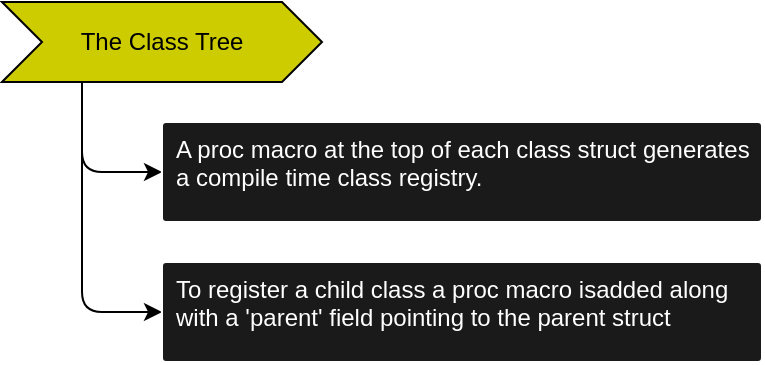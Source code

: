 <mxfile>
    <diagram id="ibS01Ov1BNn2dlUjqjm7" name="Page-1">
        <mxGraphModel dx="585" dy="331" grid="1" gridSize="10" guides="1" tooltips="1" connect="1" arrows="1" fold="1" page="1" pageScale="1" pageWidth="850" pageHeight="1100" math="0" shadow="0">
            <root>
                <mxCell id="0"/>
                <mxCell id="1" parent="0"/>
                <mxCell id="6" style="edgeStyle=none;html=1;entryX=0;entryY=0.5;entryDx=0;entryDy=0;fontColor=#000000;exitX=0.25;exitY=1;exitDx=0;exitDy=0;" edge="1" parent="1" source="2" target="5">
                    <mxGeometry relative="1" as="geometry">
                        <Array as="points">
                            <mxPoint x="80" y="365"/>
                        </Array>
                    </mxGeometry>
                </mxCell>
                <mxCell id="15" style="edgeStyle=none;html=1;entryX=0;entryY=0.5;entryDx=0;entryDy=0;fontSize=20;fontColor=#FFFFFF;exitX=0.25;exitY=1;exitDx=0;exitDy=0;" edge="1" parent="1" source="2" target="12">
                    <mxGeometry relative="1" as="geometry">
                        <Array as="points">
                            <mxPoint x="80" y="435"/>
                        </Array>
                    </mxGeometry>
                </mxCell>
                <mxCell id="2" value="The Class Tree" style="shape=step;perimeter=stepPerimeter;whiteSpace=wrap;html=1;fixedSize=1;fillColor=#CCCC00;fontColor=#000000;strokeColor=#000000;" vertex="1" parent="1">
                    <mxGeometry x="40" y="280" width="160" height="40" as="geometry"/>
                </mxCell>
                <mxCell id="5" value="A proc macro at the top of each class struct generates a compile time class registry." style="rounded=1;whiteSpace=wrap;html=1;strokeColor=#FFFFFF;fontColor=#FFFFFF;fillColor=#1A1A1A;arcSize=4;verticalAlign=top;align=left;spacingLeft=5;" vertex="1" parent="1">
                    <mxGeometry x="120" y="340" width="300" height="50" as="geometry"/>
                </mxCell>
                <mxCell id="12" value="To register a child class a proc macro isadded along with a 'parent' field pointing to the parent struct" style="rounded=1;whiteSpace=wrap;html=1;strokeColor=#FFFFFF;fontColor=#FFFFFF;fillColor=#1A1A1A;arcSize=4;verticalAlign=top;align=left;spacingLeft=5;" vertex="1" parent="1">
                    <mxGeometry x="120" y="410" width="300" height="50" as="geometry"/>
                </mxCell>
            </root>
        </mxGraphModel>
    </diagram>
</mxfile>